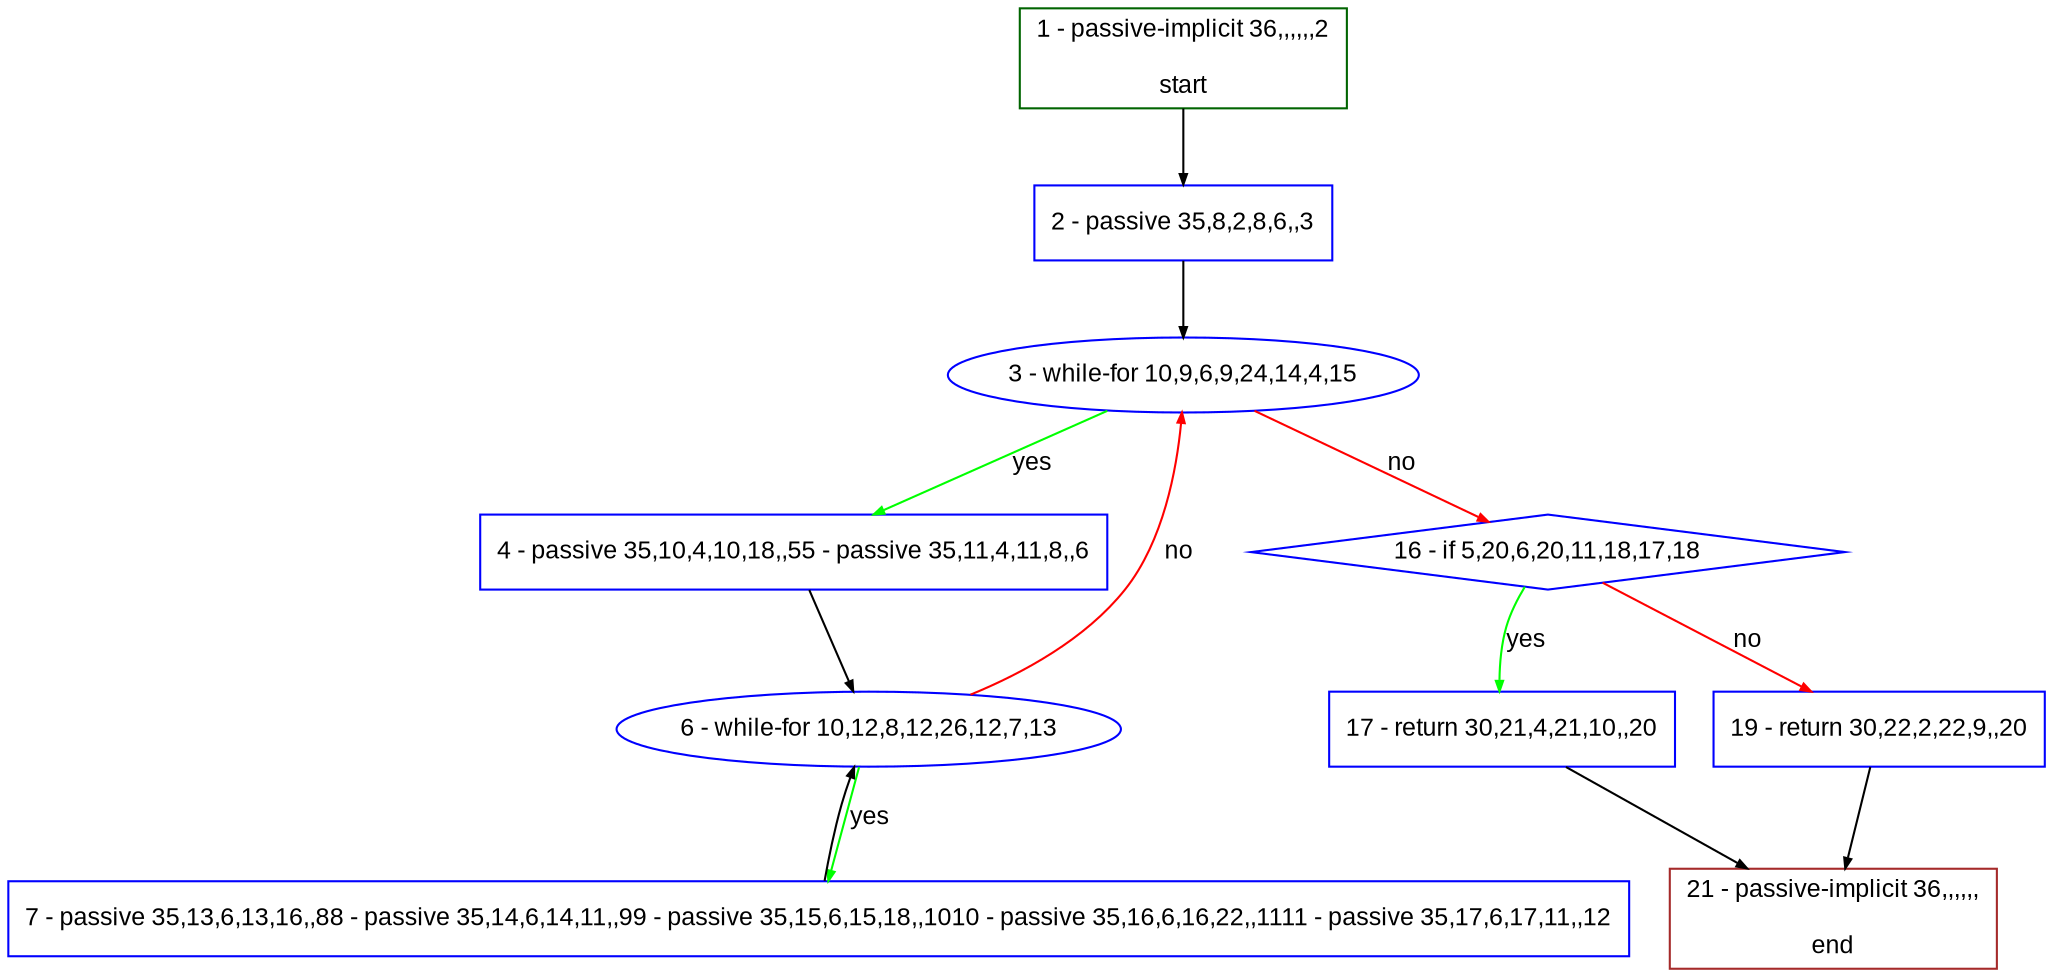 digraph "" {
  graph [bgcolor="white", fillcolor="#FFFFCC", pack="true", packmode="clust", fontname="Arial", label="", fontsize="12", compound="true", style="rounded,filled"];
  node [node_initialized="no", fillcolor="white", fontname="Arial", label="", color="grey", fontsize="12", fixedsize="false", compound="true", shape="rectangle", style="filled"];
  edge [arrowtail="none", lhead="", fontcolor="black", fontname="Arial", label="", color="black", fontsize="12", arrowhead="normal", arrowsize="0.5", compound="true", ltail="", dir="forward"];
  __N1 [fillcolor="#ffffff", label="2 - passive 35,8,2,8,6,,3", color="#0000ff", shape="box", style="filled"];
  __N2 [fillcolor="#ffffff", label="1 - passive-implicit 36,,,,,,2\n\nstart", color="#006400", shape="box", style="filled"];
  __N3 [fillcolor="#ffffff", label="3 - while-for 10,9,6,9,24,14,4,15", color="#0000ff", shape="oval", style="filled"];
  __N4 [fillcolor="#ffffff", label="4 - passive 35,10,4,10,18,,55 - passive 35,11,4,11,8,,6", color="#0000ff", shape="box", style="filled"];
  __N5 [fillcolor="#ffffff", label="16 - if 5,20,6,20,11,18,17,18", color="#0000ff", shape="diamond", style="filled"];
  __N6 [fillcolor="#ffffff", label="6 - while-for 10,12,8,12,26,12,7,13", color="#0000ff", shape="oval", style="filled"];
  __N7 [fillcolor="#ffffff", label="7 - passive 35,13,6,13,16,,88 - passive 35,14,6,14,11,,99 - passive 35,15,6,15,18,,1010 - passive 35,16,6,16,22,,1111 - passive 35,17,6,17,11,,12", color="#0000ff", shape="box", style="filled"];
  __N8 [fillcolor="#ffffff", label="17 - return 30,21,4,21,10,,20", color="#0000ff", shape="box", style="filled"];
  __N9 [fillcolor="#ffffff", label="19 - return 30,22,2,22,9,,20", color="#0000ff", shape="box", style="filled"];
  __N10 [fillcolor="#ffffff", label="21 - passive-implicit 36,,,,,,\n\nend", color="#a52a2a", shape="box", style="filled"];
  __N2 -> __N1 [arrowtail="none", color="#000000", label="", arrowhead="normal", dir="forward"];
  __N1 -> __N3 [arrowtail="none", color="#000000", label="", arrowhead="normal", dir="forward"];
  __N3 -> __N4 [arrowtail="none", color="#00ff00", label="yes", arrowhead="normal", dir="forward"];
  __N3 -> __N5 [arrowtail="none", color="#ff0000", label="no", arrowhead="normal", dir="forward"];
  __N4 -> __N6 [arrowtail="none", color="#000000", label="", arrowhead="normal", dir="forward"];
  __N6 -> __N3 [arrowtail="none", color="#ff0000", label="no", arrowhead="normal", dir="forward"];
  __N6 -> __N7 [arrowtail="none", color="#00ff00", label="yes", arrowhead="normal", dir="forward"];
  __N7 -> __N6 [arrowtail="none", color="#000000", label="", arrowhead="normal", dir="forward"];
  __N5 -> __N8 [arrowtail="none", color="#00ff00", label="yes", arrowhead="normal", dir="forward"];
  __N5 -> __N9 [arrowtail="none", color="#ff0000", label="no", arrowhead="normal", dir="forward"];
  __N8 -> __N10 [arrowtail="none", color="#000000", label="", arrowhead="normal", dir="forward"];
  __N9 -> __N10 [arrowtail="none", color="#000000", label="", arrowhead="normal", dir="forward"];
}
